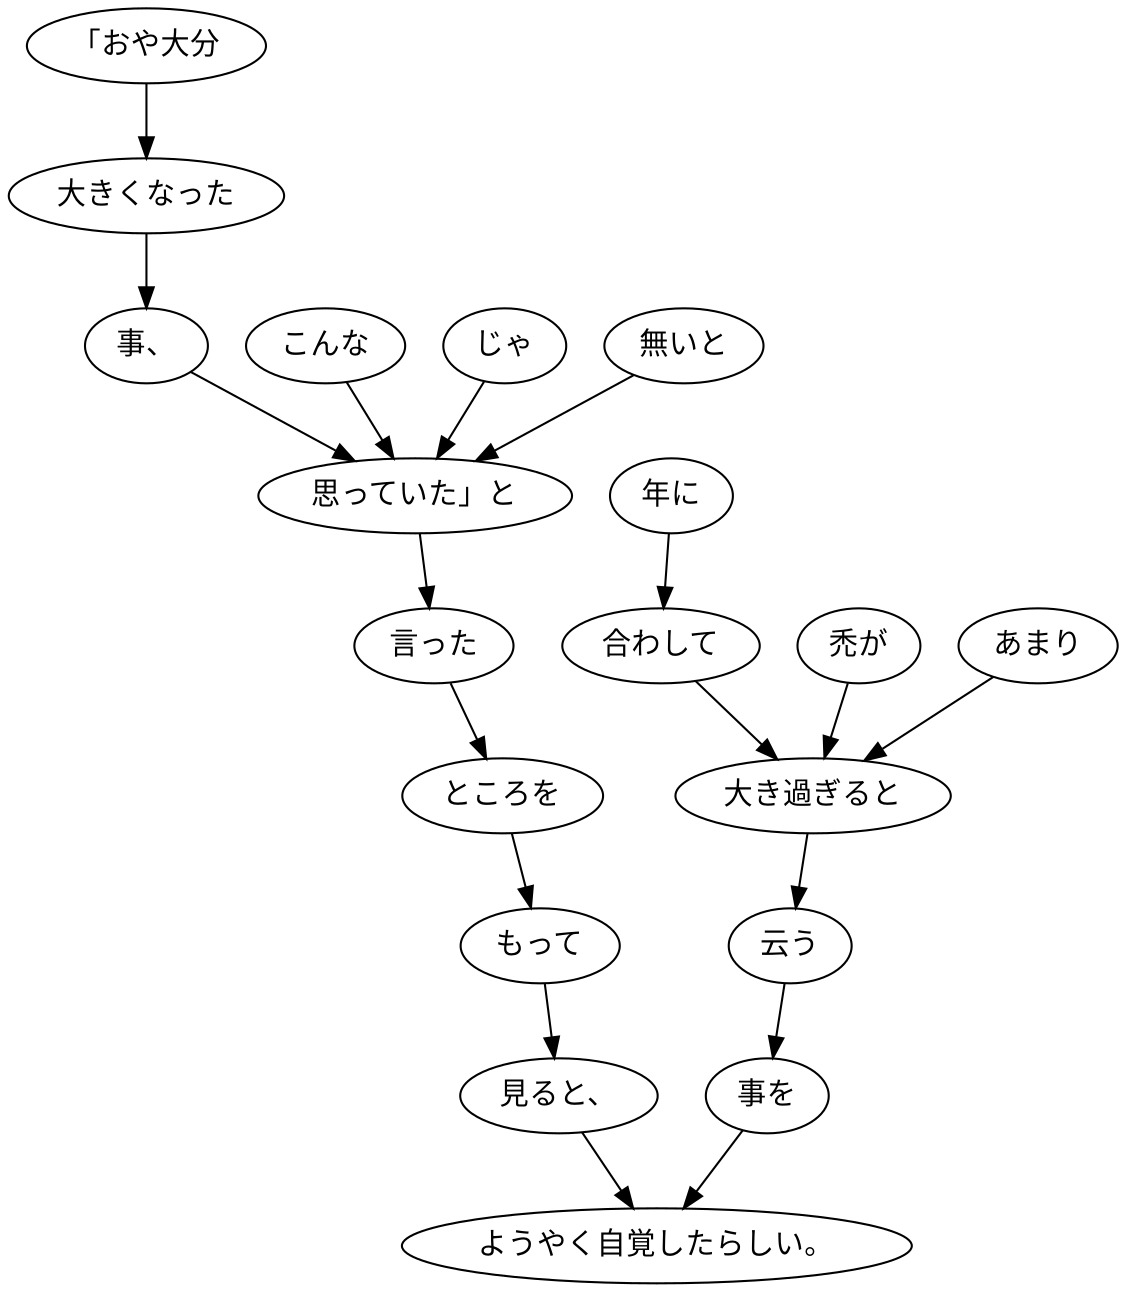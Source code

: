digraph graph2249 {
	node0 [label="「おや大分"];
	node1 [label="大きくなった"];
	node2 [label="事、"];
	node3 [label="こんな"];
	node4 [label="じゃ"];
	node5 [label="無いと"];
	node6 [label="思っていた」と"];
	node7 [label="言った"];
	node8 [label="ところを"];
	node9 [label="もって"];
	node10 [label="見ると、"];
	node11 [label="年に"];
	node12 [label="合わして"];
	node13 [label="禿が"];
	node14 [label="あまり"];
	node15 [label="大き過ぎると"];
	node16 [label="云う"];
	node17 [label="事を"];
	node18 [label="ようやく自覚したらしい。"];
	node0 -> node1;
	node1 -> node2;
	node2 -> node6;
	node3 -> node6;
	node4 -> node6;
	node5 -> node6;
	node6 -> node7;
	node7 -> node8;
	node8 -> node9;
	node9 -> node10;
	node10 -> node18;
	node11 -> node12;
	node12 -> node15;
	node13 -> node15;
	node14 -> node15;
	node15 -> node16;
	node16 -> node17;
	node17 -> node18;
}
